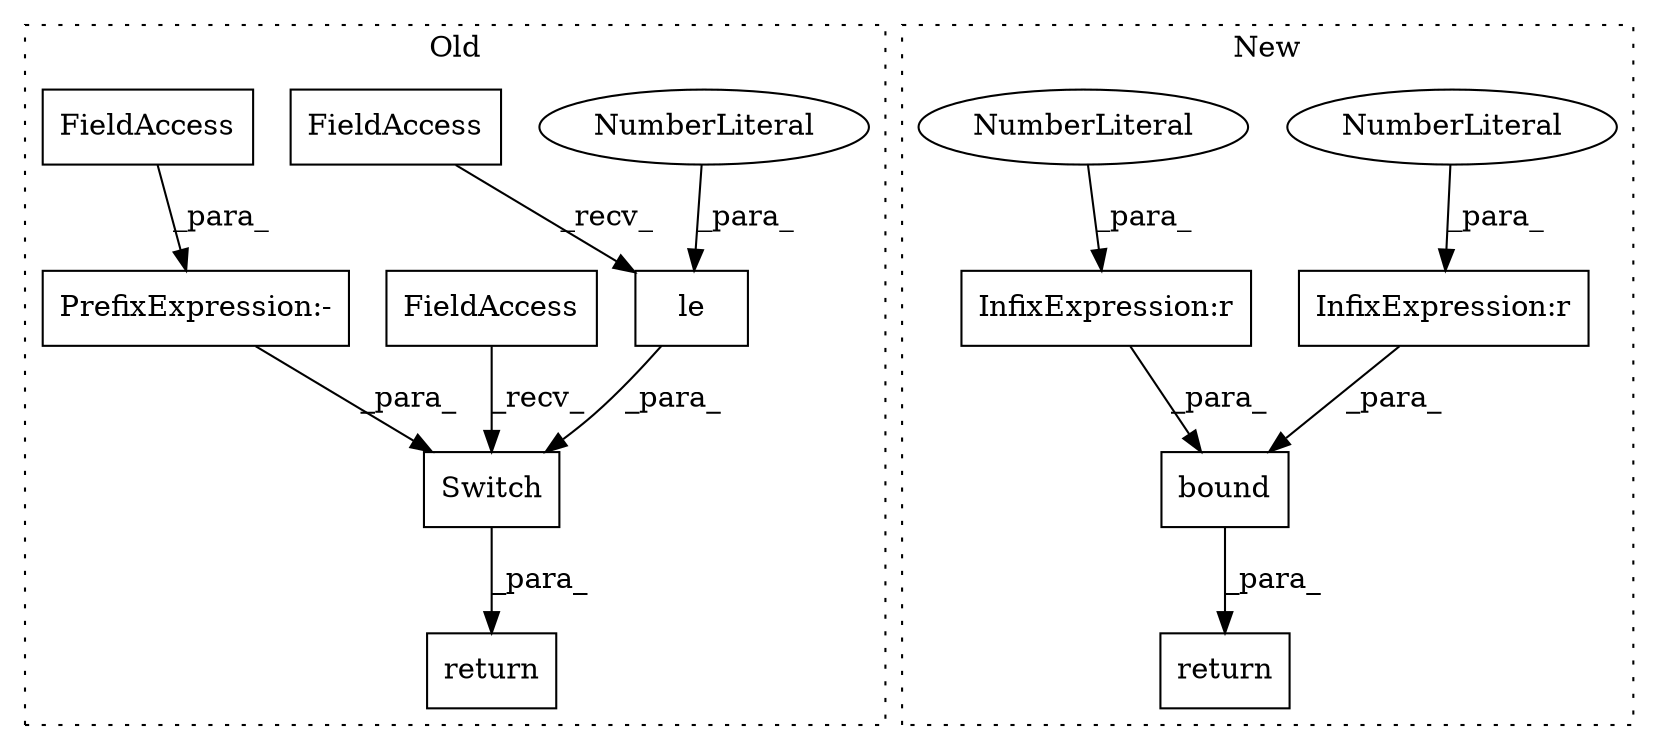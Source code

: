 digraph G {
subgraph cluster0 {
1 [label="le" a="32" s="41041,41053" l="3,1" shape="box"];
3 [label="NumberLiteral" a="34" s="41050" l="3" shape="ellipse"];
8 [label="Switch" a="32" s="41020,41077" l="7,1" shape="box"];
9 [label="PrefixExpression:-" a="38" s="41055" l="1" shape="box"];
10 [label="FieldAccess" a="22" s="41027" l="6" shape="box"];
11 [label="FieldAccess" a="22" s="41006" l="6" shape="box"];
12 [label="FieldAccess" a="22" s="41056" l="9" shape="box"];
14 [label="return" a="41" s="40999" l="7" shape="box"];
label = "Old";
style="dotted";
}
subgraph cluster1 {
2 [label="bound" a="32" s="40841,40888" l="6,1" shape="box"];
4 [label="InfixExpression:r" a="27" s="40860" l="4" shape="box"];
5 [label="InfixExpression:r" a="27" s="40881" l="3" shape="box"];
6 [label="NumberLiteral" a="34" s="40880" l="1" shape="ellipse"];
7 [label="NumberLiteral" a="34" s="40859" l="1" shape="ellipse"];
13 [label="return" a="41" s="40834" l="7" shape="box"];
label = "New";
style="dotted";
}
1 -> 8 [label="_para_"];
2 -> 13 [label="_para_"];
3 -> 1 [label="_para_"];
4 -> 2 [label="_para_"];
5 -> 2 [label="_para_"];
6 -> 5 [label="_para_"];
7 -> 4 [label="_para_"];
8 -> 14 [label="_para_"];
9 -> 8 [label="_para_"];
10 -> 1 [label="_recv_"];
11 -> 8 [label="_recv_"];
12 -> 9 [label="_para_"];
}